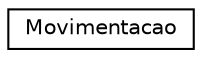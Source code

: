 digraph "Gráfico de Hierarquia de Classes"
{
  edge [fontname="Helvetica",fontsize="10",labelfontname="Helvetica",labelfontsize="10"];
  node [fontname="Helvetica",fontsize="10",shape=record];
  rankdir="LR";
  Node1 [label="Movimentacao",height=0.2,width=0.4,color="black", fillcolor="white", style="filled",URL="$classMovimentacao.html"];
}
